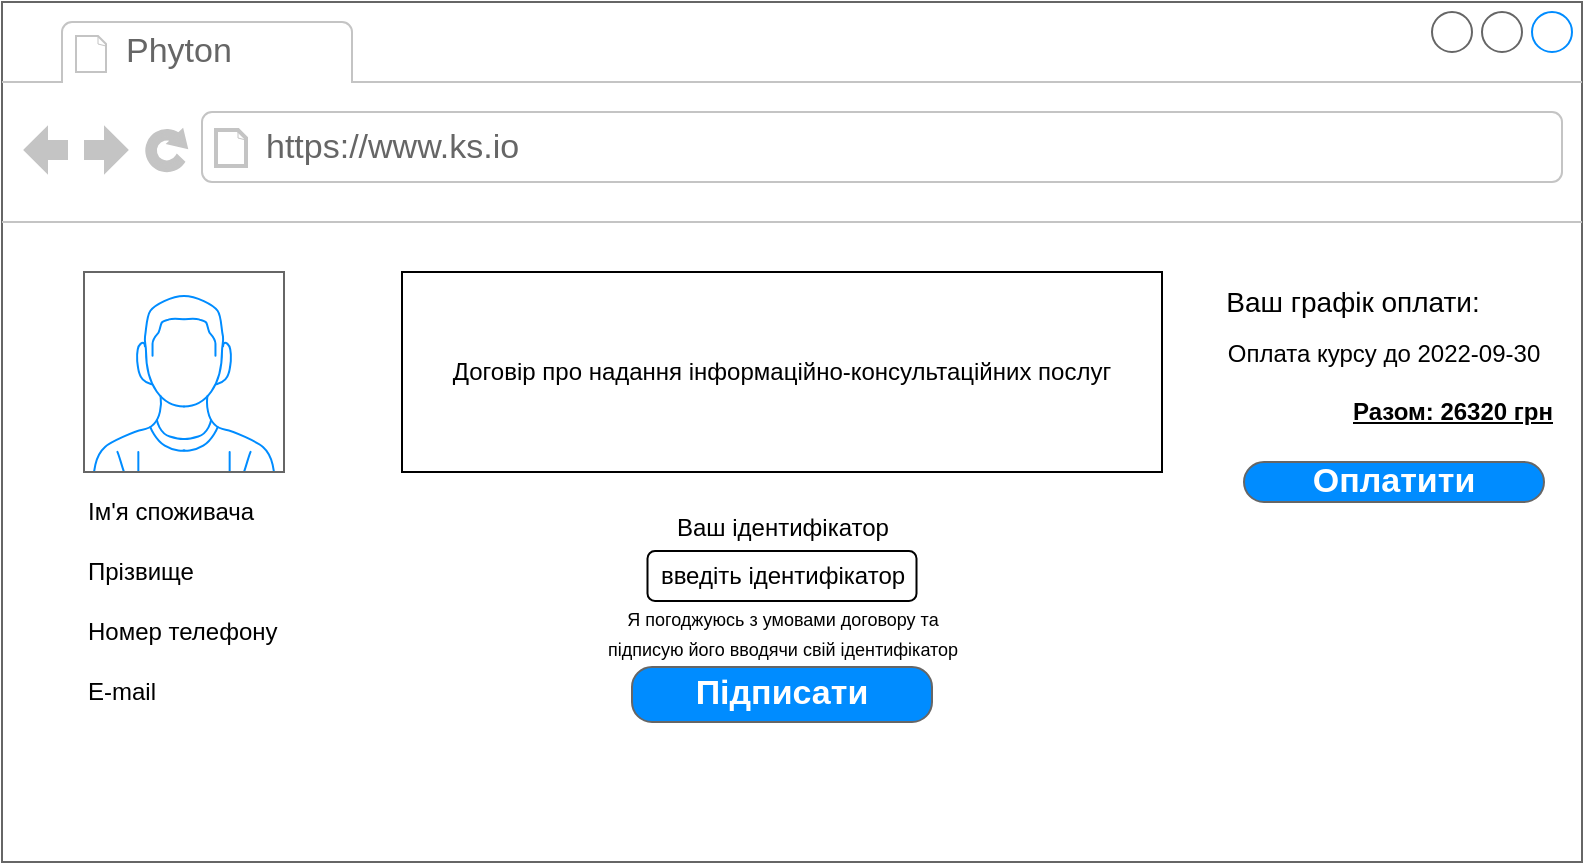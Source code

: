 <mxfile version="20.4.0" type="github"><diagram id="N-5nGmVXuMQ6crF32b7A" name="Сторінка-1"><mxGraphModel dx="1278" dy="585" grid="1" gridSize="10" guides="1" tooltips="1" connect="1" arrows="1" fold="1" page="1" pageScale="1" pageWidth="827" pageHeight="1169" math="0" shadow="0"><root><mxCell id="0"/><mxCell id="1" parent="0"/><mxCell id="8f_kqC1s144VPAFUUR47-2" value="" style="strokeWidth=1;shadow=0;dashed=0;align=center;html=1;shape=mxgraph.mockup.containers.browserWindow;rSize=0;strokeColor=#666666;strokeColor2=#008cff;strokeColor3=#c4c4c4;mainText=,;recursiveResize=0;" parent="1" vertex="1"><mxGeometry y="10" width="790" height="430" as="geometry"/></mxCell><mxCell id="8f_kqC1s144VPAFUUR47-3" value="Phyton" style="strokeWidth=1;shadow=0;dashed=0;align=center;html=1;shape=mxgraph.mockup.containers.anchor;fontSize=17;fontColor=#666666;align=left;" parent="8f_kqC1s144VPAFUUR47-2" vertex="1"><mxGeometry x="60" y="12" width="110" height="26" as="geometry"/></mxCell><mxCell id="8f_kqC1s144VPAFUUR47-4" value="https://www.ks.io" style="strokeWidth=1;shadow=0;dashed=0;align=center;html=1;shape=mxgraph.mockup.containers.anchor;rSize=0;fontSize=17;fontColor=#666666;align=left;" parent="8f_kqC1s144VPAFUUR47-2" vertex="1"><mxGeometry x="130" y="60" width="250" height="26" as="geometry"/></mxCell><mxCell id="8f_kqC1s144VPAFUUR47-9" value="" style="verticalLabelPosition=bottom;shadow=0;dashed=0;align=center;html=1;verticalAlign=top;strokeWidth=1;shape=mxgraph.mockup.containers.userMale;strokeColor=#666666;strokeColor2=#008cff;" parent="8f_kqC1s144VPAFUUR47-2" vertex="1"><mxGeometry x="41" y="135" width="100" height="100" as="geometry"/></mxCell><mxCell id="8f_kqC1s144VPAFUUR47-10" value="Ім'я споживача" style="text;html=1;strokeColor=none;fillColor=none;align=left;verticalAlign=middle;whiteSpace=wrap;rounded=0;" parent="8f_kqC1s144VPAFUUR47-2" vertex="1"><mxGeometry x="41" y="240" width="89" height="30" as="geometry"/></mxCell><mxCell id="8f_kqC1s144VPAFUUR47-11" value="Прізвище" style="text;html=1;strokeColor=none;fillColor=none;align=left;verticalAlign=middle;whiteSpace=wrap;rounded=0;" parent="8f_kqC1s144VPAFUUR47-2" vertex="1"><mxGeometry x="41" y="270" width="60" height="30" as="geometry"/></mxCell><mxCell id="8f_kqC1s144VPAFUUR47-12" value="Номер телефону" style="text;html=1;strokeColor=none;fillColor=none;align=left;verticalAlign=middle;whiteSpace=wrap;rounded=0;" parent="8f_kqC1s144VPAFUUR47-2" vertex="1"><mxGeometry x="41" y="300" width="99" height="30" as="geometry"/></mxCell><mxCell id="8f_kqC1s144VPAFUUR47-13" value="E-mail" style="text;html=1;strokeColor=none;fillColor=none;align=left;verticalAlign=middle;whiteSpace=wrap;rounded=0;" parent="8f_kqC1s144VPAFUUR47-2" vertex="1"><mxGeometry x="41" y="330" width="60" height="30" as="geometry"/></mxCell><mxCell id="8f_kqC1s144VPAFUUR47-14" value="Договір про надання інформаційно-консультаційних послуг" style="rounded=0;whiteSpace=wrap;html=1;" parent="8f_kqC1s144VPAFUUR47-2" vertex="1"><mxGeometry x="200" y="135" width="380" height="100" as="geometry"/></mxCell><mxCell id="8f_kqC1s144VPAFUUR47-15" value="введіть ідентифікатор" style="rounded=1;whiteSpace=wrap;html=1;" parent="8f_kqC1s144VPAFUUR47-2" vertex="1"><mxGeometry x="322.75" y="274.5" width="134.5" height="25" as="geometry"/></mxCell><mxCell id="8f_kqC1s144VPAFUUR47-16" value="Ваш ідентифікатор" style="text;html=1;strokeColor=none;fillColor=none;align=center;verticalAlign=middle;whiteSpace=wrap;rounded=0;" parent="8f_kqC1s144VPAFUUR47-2" vertex="1"><mxGeometry x="330.5" y="247.5" width="119" height="30" as="geometry"/></mxCell><mxCell id="8f_kqC1s144VPAFUUR47-17" value="&lt;font style=&quot;font-size: 9px;&quot;&gt;Я погоджуюсь з умовами договору та підписую його вводячи свій ідентифікатор&lt;/font&gt;" style="text;html=1;strokeColor=none;fillColor=none;align=center;verticalAlign=middle;whiteSpace=wrap;rounded=0;" parent="8f_kqC1s144VPAFUUR47-2" vertex="1"><mxGeometry x="295.5" y="304.5" width="189" height="20" as="geometry"/></mxCell><mxCell id="8f_kqC1s144VPAFUUR47-18" value="Підписати" style="strokeWidth=1;shadow=0;dashed=0;align=center;html=1;shape=mxgraph.mockup.buttons.button;strokeColor=#666666;fontColor=#ffffff;mainText=;buttonStyle=round;fontSize=17;fontStyle=1;fillColor=#008cff;whiteSpace=wrap;" parent="8f_kqC1s144VPAFUUR47-2" vertex="1"><mxGeometry x="315" y="332.5" width="150" height="27.5" as="geometry"/></mxCell><mxCell id="8f_kqC1s144VPAFUUR47-19" value="&lt;font style=&quot;font-size: 14px;&quot;&gt;Ваш графік оплати:&lt;/font&gt;" style="text;html=1;strokeColor=none;fillColor=none;align=center;verticalAlign=middle;whiteSpace=wrap;rounded=0;fontSize=9;" parent="8f_kqC1s144VPAFUUR47-2" vertex="1"><mxGeometry x="611" y="135" width="129" height="30" as="geometry"/></mxCell><mxCell id="8f_kqC1s144VPAFUUR47-20" value="&lt;font style=&quot;font-size: 12px;&quot;&gt;Оплата курсу до 2022-09-30&lt;/font&gt;" style="text;html=1;strokeColor=none;fillColor=none;align=center;verticalAlign=middle;whiteSpace=wrap;rounded=0;fontSize=14;" parent="8f_kqC1s144VPAFUUR47-2" vertex="1"><mxGeometry x="611" y="160" width="160" height="30" as="geometry"/></mxCell><mxCell id="8f_kqC1s144VPAFUUR47-21" value="&lt;b&gt;&lt;u&gt;Разом: 26320 грн&lt;/u&gt;&lt;/b&gt;" style="text;html=1;strokeColor=none;fillColor=none;align=center;verticalAlign=middle;whiteSpace=wrap;rounded=0;fontSize=12;" parent="8f_kqC1s144VPAFUUR47-2" vertex="1"><mxGeometry x="670" y="190" width="111" height="30" as="geometry"/></mxCell><mxCell id="8f_kqC1s144VPAFUUR47-22" value="Оплатити" style="strokeWidth=1;shadow=0;dashed=0;align=center;html=1;shape=mxgraph.mockup.buttons.button;strokeColor=#666666;fontColor=#ffffff;mainText=;buttonStyle=round;fontSize=17;fontStyle=1;fillColor=#008cff;whiteSpace=wrap;" parent="8f_kqC1s144VPAFUUR47-2" vertex="1"><mxGeometry x="621" y="230" width="150" height="20" as="geometry"/></mxCell></root></mxGraphModel></diagram></mxfile>